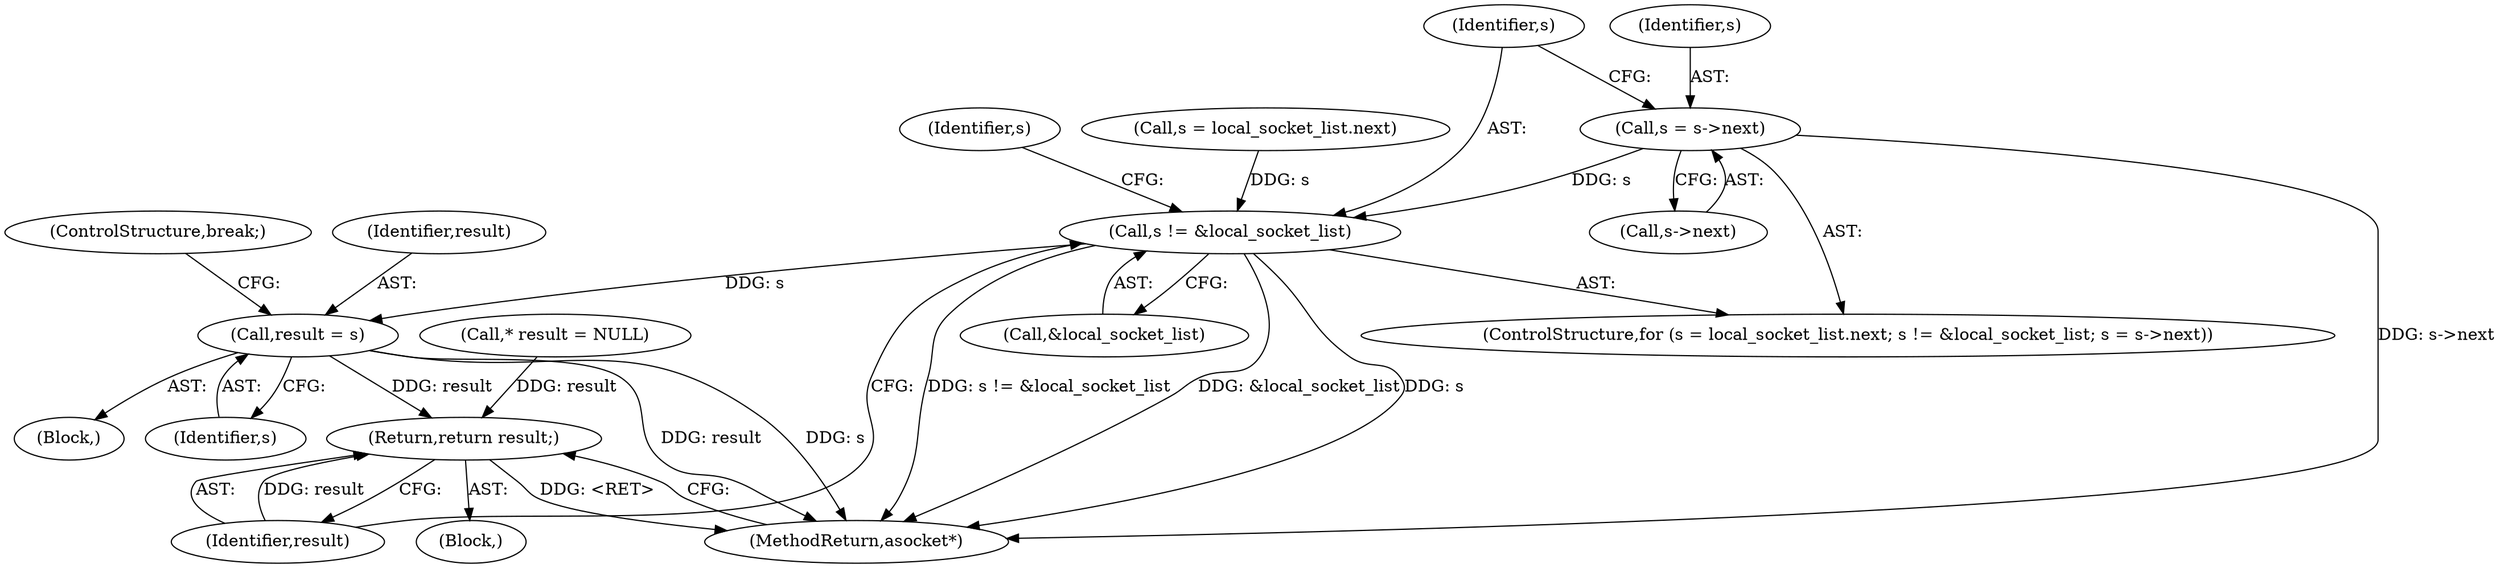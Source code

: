 digraph "0_Android_268068f25673242d1d5130d96202d3288c91b700_0@pointer" {
"1000125" [label="(Call,s = s->next)"];
"1000121" [label="(Call,s != &local_socket_list)"];
"1000156" [label="(Call,result = s)"];
"1000160" [label="(Return,return result;)"];
"1000134" [label="(Identifier,s)"];
"1000116" [label="(Call,s = local_socket_list.next)"];
"1000161" [label="(Identifier,result)"];
"1000125" [label="(Call,s = s->next)"];
"1000155" [label="(Block,)"];
"1000115" [label="(ControlStructure,for (s = local_socket_list.next; s != &local_socket_list; s = s->next))"];
"1000122" [label="(Identifier,s)"];
"1000156" [label="(Call,result = s)"];
"1000103" [label="(Block,)"];
"1000123" [label="(Call,&local_socket_list)"];
"1000121" [label="(Call,s != &local_socket_list)"];
"1000159" [label="(ControlStructure,break;)"];
"1000160" [label="(Return,return result;)"];
"1000106" [label="(Call,* result = NULL)"];
"1000162" [label="(MethodReturn,asocket*)"];
"1000158" [label="(Identifier,s)"];
"1000157" [label="(Identifier,result)"];
"1000127" [label="(Call,s->next)"];
"1000126" [label="(Identifier,s)"];
"1000125" -> "1000115"  [label="AST: "];
"1000125" -> "1000127"  [label="CFG: "];
"1000126" -> "1000125"  [label="AST: "];
"1000127" -> "1000125"  [label="AST: "];
"1000122" -> "1000125"  [label="CFG: "];
"1000125" -> "1000162"  [label="DDG: s->next"];
"1000125" -> "1000121"  [label="DDG: s"];
"1000121" -> "1000115"  [label="AST: "];
"1000121" -> "1000123"  [label="CFG: "];
"1000122" -> "1000121"  [label="AST: "];
"1000123" -> "1000121"  [label="AST: "];
"1000134" -> "1000121"  [label="CFG: "];
"1000161" -> "1000121"  [label="CFG: "];
"1000121" -> "1000162"  [label="DDG: s != &local_socket_list"];
"1000121" -> "1000162"  [label="DDG: &local_socket_list"];
"1000121" -> "1000162"  [label="DDG: s"];
"1000116" -> "1000121"  [label="DDG: s"];
"1000121" -> "1000156"  [label="DDG: s"];
"1000156" -> "1000155"  [label="AST: "];
"1000156" -> "1000158"  [label="CFG: "];
"1000157" -> "1000156"  [label="AST: "];
"1000158" -> "1000156"  [label="AST: "];
"1000159" -> "1000156"  [label="CFG: "];
"1000156" -> "1000162"  [label="DDG: result"];
"1000156" -> "1000162"  [label="DDG: s"];
"1000156" -> "1000160"  [label="DDG: result"];
"1000160" -> "1000103"  [label="AST: "];
"1000160" -> "1000161"  [label="CFG: "];
"1000161" -> "1000160"  [label="AST: "];
"1000162" -> "1000160"  [label="CFG: "];
"1000160" -> "1000162"  [label="DDG: <RET>"];
"1000161" -> "1000160"  [label="DDG: result"];
"1000106" -> "1000160"  [label="DDG: result"];
}
